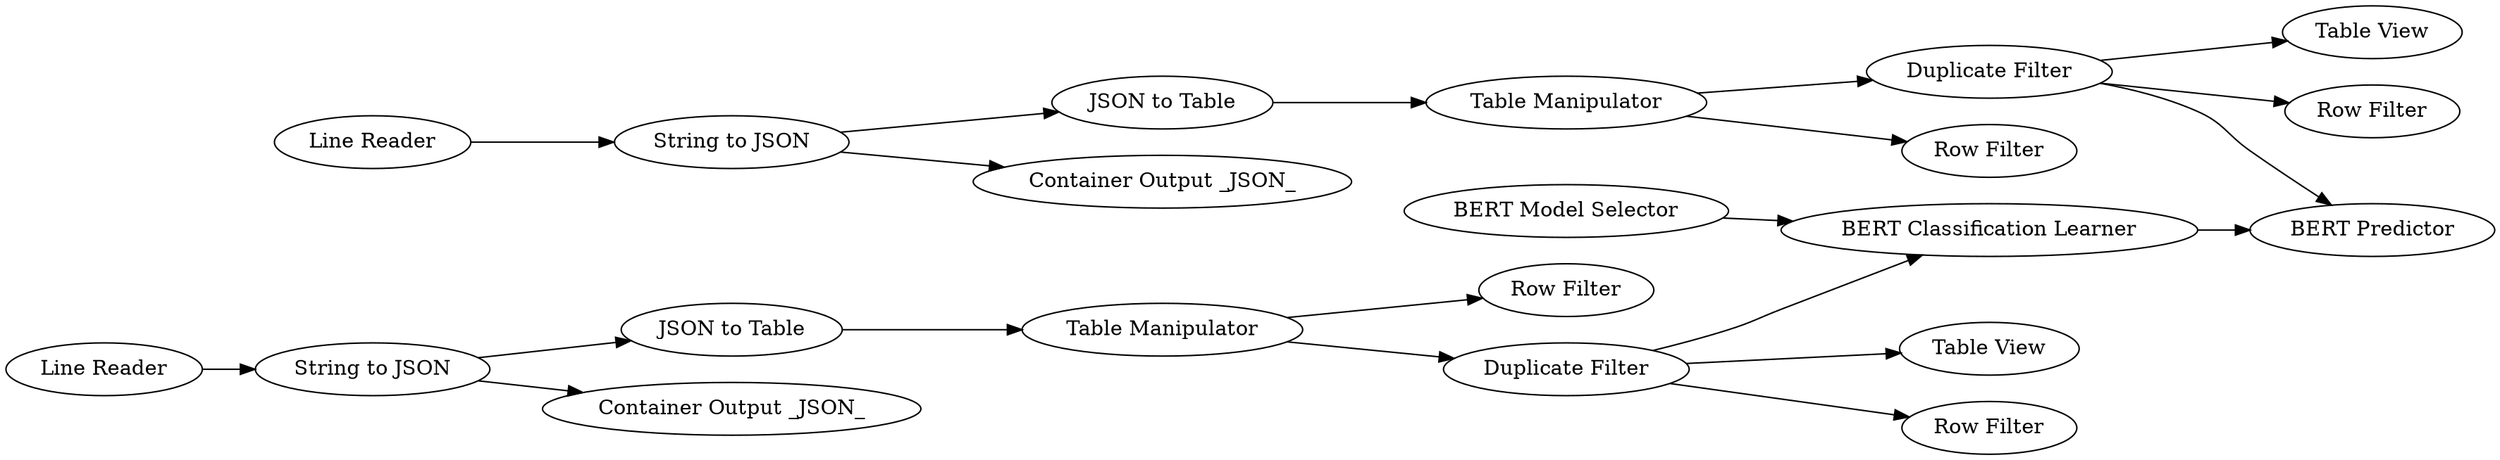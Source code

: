 digraph {
	7 -> 8
	4 -> 5
	20 -> 13
	19 -> 14
	2 -> 1
	8 -> 9
	20 -> 3
	19 -> 21
	11 -> 1
	14 -> 15
	11 -> 12
	5 -> 7
	8 -> 11
	15 -> 16
	11 -> 10
	15 -> 20
	17 -> 19
	5 -> 6
	20 -> 18
	1 -> 3
	7 [label="JSON to Table"]
	9 [label="Row Filter"]
	21 [label="Container Output _JSON_"]
	18 [label="Row Filter"]
	8 [label="Table Manipulator"]
	17 [label="Line Reader"]
	3 [label="BERT Predictor"]
	19 [label="String to JSON"]
	6 [label="Container Output _JSON_"]
	15 [label="Table Manipulator"]
	12 [label="Table View"]
	10 [label="Row Filter"]
	16 [label="Row Filter"]
	1 [label="BERT Classification Learner"]
	11 [label="Duplicate Filter"]
	4 [label="Line Reader"]
	14 [label="JSON to Table"]
	5 [label="String to JSON"]
	20 [label="Duplicate Filter"]
	13 [label="Table View"]
	2 [label="BERT Model Selector"]
	rankdir=LR
}
